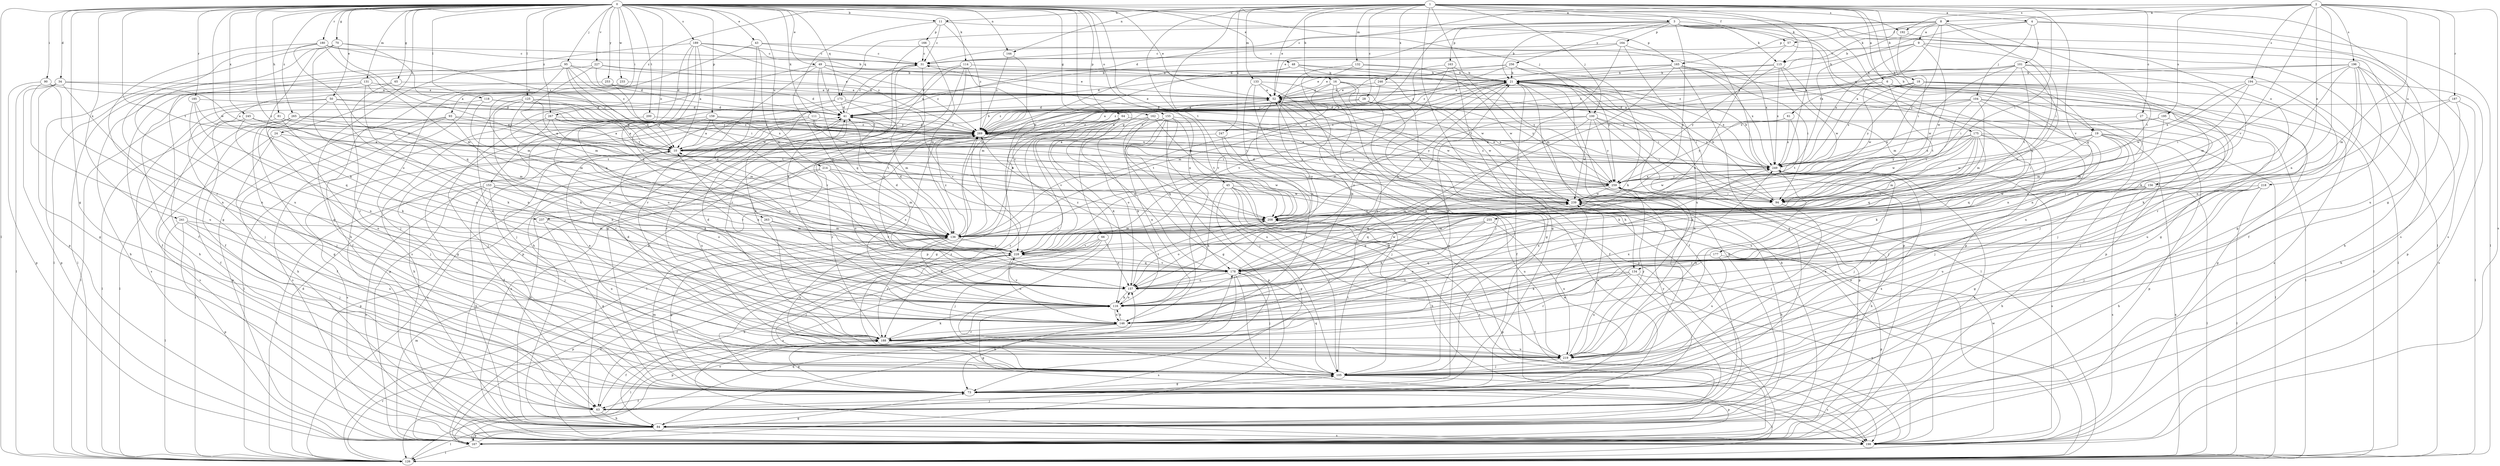 strict digraph  {
0;
1;
2;
3;
4;
6;
8;
9;
10;
11;
16;
18;
19;
21;
24;
27;
28;
31;
34;
41;
43;
45;
48;
49;
50;
52;
57;
61;
63;
64;
65;
66;
70;
73;
81;
84;
90;
93;
94;
95;
100;
101;
104;
105;
111;
114;
115;
116;
118;
125;
126;
131;
132;
133;
134;
136;
144;
146;
153;
155;
156;
157;
159;
162;
163;
164;
165;
166;
167;
173;
175;
177;
178;
180;
185;
187;
188;
189;
192;
194;
195;
196;
198;
200;
208;
214;
218;
219;
227;
228;
233;
237;
239;
241;
245;
246;
247;
249;
253;
255;
256;
259;
263;
265;
267;
269;
0 -> 11  [label=b];
0 -> 24  [label=c];
0 -> 34  [label=d];
0 -> 43  [label=e];
0 -> 45  [label=e];
0 -> 48  [label=e];
0 -> 49  [label=e];
0 -> 50  [label=e];
0 -> 52  [label=e];
0 -> 64  [label=g];
0 -> 65  [label=g];
0 -> 66  [label=g];
0 -> 70  [label=g];
0 -> 73  [label=g];
0 -> 81  [label=h];
0 -> 90  [label=i];
0 -> 93  [label=i];
0 -> 95  [label=j];
0 -> 100  [label=j];
0 -> 111  [label=k];
0 -> 114  [label=k];
0 -> 118  [label=l];
0 -> 125  [label=l];
0 -> 126  [label=l];
0 -> 131  [label=m];
0 -> 144  [label=n];
0 -> 153  [label=o];
0 -> 155  [label=o];
0 -> 156  [label=o];
0 -> 159  [label=p];
0 -> 162  [label=p];
0 -> 173  [label=q];
0 -> 180  [label=r];
0 -> 185  [label=r];
0 -> 189  [label=s];
0 -> 192  [label=s];
0 -> 200  [label=t];
0 -> 208  [label=t];
0 -> 214  [label=u];
0 -> 227  [label=v];
0 -> 233  [label=w];
0 -> 237  [label=w];
0 -> 241  [label=x];
0 -> 245  [label=x];
0 -> 253  [label=y];
0 -> 263  [label=z];
0 -> 265  [label=z];
0 -> 267  [label=z];
1 -> 3  [label=a];
1 -> 4  [label=a];
1 -> 6  [label=a];
1 -> 11  [label=b];
1 -> 16  [label=b];
1 -> 18  [label=b];
1 -> 19  [label=b];
1 -> 27  [label=c];
1 -> 28  [label=c];
1 -> 52  [label=e];
1 -> 57  [label=f];
1 -> 84  [label=h];
1 -> 94  [label=i];
1 -> 100  [label=j];
1 -> 115  [label=k];
1 -> 132  [label=m];
1 -> 133  [label=m];
1 -> 134  [label=m];
1 -> 144  [label=n];
1 -> 146  [label=n];
1 -> 208  [label=t];
1 -> 218  [label=u];
1 -> 228  [label=v];
1 -> 246  [label=x];
1 -> 247  [label=x];
1 -> 249  [label=x];
1 -> 267  [label=z];
2 -> 8  [label=a];
2 -> 41  [label=d];
2 -> 73  [label=g];
2 -> 134  [label=m];
2 -> 146  [label=n];
2 -> 156  [label=o];
2 -> 187  [label=r];
2 -> 192  [label=s];
2 -> 194  [label=s];
2 -> 195  [label=s];
2 -> 196  [label=s];
2 -> 198  [label=s];
2 -> 228  [label=v];
3 -> 19  [label=b];
3 -> 21  [label=b];
3 -> 115  [label=k];
3 -> 126  [label=l];
3 -> 163  [label=p];
3 -> 164  [label=p];
3 -> 173  [label=q];
3 -> 175  [label=q];
3 -> 177  [label=q];
3 -> 178  [label=q];
3 -> 237  [label=w];
3 -> 255  [label=y];
3 -> 256  [label=y];
4 -> 57  [label=f];
4 -> 101  [label=j];
4 -> 104  [label=j];
4 -> 126  [label=l];
4 -> 198  [label=s];
4 -> 249  [label=x];
6 -> 52  [label=e];
6 -> 61  [label=f];
6 -> 105  [label=j];
6 -> 146  [label=n];
6 -> 198  [label=s];
6 -> 208  [label=t];
6 -> 239  [label=w];
8 -> 9  [label=a];
8 -> 21  [label=b];
8 -> 31  [label=c];
8 -> 52  [label=e];
8 -> 94  [label=i];
8 -> 115  [label=k];
8 -> 165  [label=p];
8 -> 208  [label=t];
8 -> 249  [label=x];
8 -> 259  [label=y];
9 -> 21  [label=b];
9 -> 31  [label=c];
9 -> 94  [label=i];
9 -> 219  [label=u];
9 -> 239  [label=w];
9 -> 249  [label=x];
10 -> 21  [label=b];
10 -> 63  [label=f];
10 -> 198  [label=s];
10 -> 249  [label=x];
11 -> 31  [label=c];
11 -> 157  [label=o];
11 -> 165  [label=p];
11 -> 166  [label=p];
11 -> 269  [label=z];
16 -> 52  [label=e];
16 -> 63  [label=f];
16 -> 73  [label=g];
16 -> 94  [label=i];
16 -> 105  [label=j];
16 -> 188  [label=r];
16 -> 228  [label=v];
18 -> 10  [label=a];
18 -> 52  [label=e];
18 -> 73  [label=g];
18 -> 126  [label=l];
18 -> 146  [label=n];
18 -> 219  [label=u];
18 -> 249  [label=x];
18 -> 259  [label=y];
19 -> 10  [label=a];
19 -> 94  [label=i];
19 -> 105  [label=j];
19 -> 116  [label=k];
19 -> 126  [label=l];
19 -> 167  [label=p];
19 -> 178  [label=q];
19 -> 239  [label=w];
21 -> 52  [label=e];
21 -> 63  [label=f];
21 -> 94  [label=i];
21 -> 126  [label=l];
21 -> 136  [label=m];
21 -> 157  [label=o];
21 -> 188  [label=r];
21 -> 228  [label=v];
21 -> 249  [label=x];
24 -> 10  [label=a];
24 -> 63  [label=f];
24 -> 105  [label=j];
24 -> 126  [label=l];
27 -> 105  [label=j];
27 -> 136  [label=m];
27 -> 269  [label=z];
28 -> 41  [label=d];
28 -> 63  [label=f];
28 -> 239  [label=w];
28 -> 269  [label=z];
31 -> 21  [label=b];
31 -> 84  [label=h];
31 -> 157  [label=o];
31 -> 188  [label=r];
34 -> 10  [label=a];
34 -> 52  [label=e];
34 -> 73  [label=g];
34 -> 126  [label=l];
34 -> 146  [label=n];
34 -> 167  [label=p];
41 -> 31  [label=c];
41 -> 116  [label=k];
41 -> 188  [label=r];
41 -> 269  [label=z];
43 -> 31  [label=c];
43 -> 84  [label=h];
43 -> 136  [label=m];
43 -> 178  [label=q];
43 -> 249  [label=x];
45 -> 73  [label=g];
45 -> 84  [label=h];
45 -> 94  [label=i];
45 -> 105  [label=j];
45 -> 116  [label=k];
45 -> 198  [label=s];
45 -> 219  [label=u];
48 -> 21  [label=b];
48 -> 136  [label=m];
48 -> 167  [label=p];
48 -> 239  [label=w];
48 -> 259  [label=y];
49 -> 21  [label=b];
49 -> 41  [label=d];
49 -> 52  [label=e];
49 -> 178  [label=q];
49 -> 188  [label=r];
49 -> 198  [label=s];
49 -> 269  [label=z];
50 -> 10  [label=a];
50 -> 41  [label=d];
50 -> 116  [label=k];
50 -> 126  [label=l];
50 -> 198  [label=s];
50 -> 219  [label=u];
52 -> 41  [label=d];
52 -> 63  [label=f];
52 -> 157  [label=o];
52 -> 239  [label=w];
57 -> 31  [label=c];
57 -> 157  [label=o];
57 -> 167  [label=p];
61 -> 208  [label=t];
61 -> 249  [label=x];
61 -> 259  [label=y];
61 -> 269  [label=z];
63 -> 84  [label=h];
63 -> 249  [label=x];
64 -> 73  [label=g];
64 -> 105  [label=j];
64 -> 116  [label=k];
64 -> 126  [label=l];
64 -> 178  [label=q];
64 -> 188  [label=r];
64 -> 228  [label=v];
64 -> 249  [label=x];
64 -> 269  [label=z];
65 -> 52  [label=e];
65 -> 84  [label=h];
65 -> 188  [label=r];
66 -> 84  [label=h];
66 -> 105  [label=j];
66 -> 157  [label=o];
66 -> 198  [label=s];
66 -> 228  [label=v];
70 -> 10  [label=a];
70 -> 31  [label=c];
70 -> 116  [label=k];
70 -> 157  [label=o];
70 -> 167  [label=p];
70 -> 219  [label=u];
70 -> 239  [label=w];
73 -> 52  [label=e];
73 -> 63  [label=f];
73 -> 126  [label=l];
73 -> 136  [label=m];
73 -> 239  [label=w];
73 -> 259  [label=y];
81 -> 136  [label=m];
81 -> 157  [label=o];
81 -> 198  [label=s];
81 -> 269  [label=z];
84 -> 21  [label=b];
84 -> 105  [label=j];
84 -> 126  [label=l];
84 -> 167  [label=p];
84 -> 198  [label=s];
84 -> 249  [label=x];
90 -> 52  [label=e];
90 -> 146  [label=n];
90 -> 167  [label=p];
90 -> 219  [label=u];
93 -> 10  [label=a];
93 -> 84  [label=h];
93 -> 146  [label=n];
93 -> 167  [label=p];
93 -> 198  [label=s];
93 -> 269  [label=z];
94 -> 21  [label=b];
94 -> 105  [label=j];
95 -> 21  [label=b];
95 -> 41  [label=d];
95 -> 63  [label=f];
95 -> 94  [label=i];
95 -> 126  [label=l];
95 -> 136  [label=m];
95 -> 208  [label=t];
95 -> 269  [label=z];
100 -> 94  [label=i];
100 -> 116  [label=k];
100 -> 136  [label=m];
100 -> 167  [label=p];
100 -> 239  [label=w];
100 -> 249  [label=x];
100 -> 259  [label=y];
100 -> 269  [label=z];
101 -> 10  [label=a];
101 -> 21  [label=b];
101 -> 94  [label=i];
101 -> 126  [label=l];
101 -> 146  [label=n];
101 -> 208  [label=t];
101 -> 228  [label=v];
101 -> 239  [label=w];
101 -> 269  [label=z];
104 -> 10  [label=a];
104 -> 41  [label=d];
104 -> 105  [label=j];
104 -> 126  [label=l];
104 -> 136  [label=m];
104 -> 157  [label=o];
104 -> 208  [label=t];
104 -> 269  [label=z];
105 -> 73  [label=g];
105 -> 167  [label=p];
105 -> 178  [label=q];
105 -> 198  [label=s];
105 -> 208  [label=t];
105 -> 259  [label=y];
105 -> 269  [label=z];
111 -> 84  [label=h];
111 -> 94  [label=i];
111 -> 188  [label=r];
111 -> 208  [label=t];
111 -> 269  [label=z];
114 -> 21  [label=b];
114 -> 41  [label=d];
114 -> 73  [label=g];
114 -> 84  [label=h];
114 -> 167  [label=p];
114 -> 228  [label=v];
115 -> 21  [label=b];
115 -> 52  [label=e];
115 -> 136  [label=m];
115 -> 239  [label=w];
115 -> 249  [label=x];
115 -> 259  [label=y];
116 -> 10  [label=a];
116 -> 146  [label=n];
116 -> 157  [label=o];
116 -> 167  [label=p];
116 -> 198  [label=s];
116 -> 228  [label=v];
116 -> 269  [label=z];
118 -> 10  [label=a];
118 -> 41  [label=d];
118 -> 105  [label=j];
118 -> 136  [label=m];
125 -> 10  [label=a];
125 -> 41  [label=d];
125 -> 116  [label=k];
125 -> 146  [label=n];
125 -> 208  [label=t];
125 -> 228  [label=v];
125 -> 249  [label=x];
126 -> 41  [label=d];
126 -> 52  [label=e];
126 -> 178  [label=q];
126 -> 188  [label=r];
126 -> 249  [label=x];
126 -> 269  [label=z];
131 -> 52  [label=e];
131 -> 63  [label=f];
131 -> 84  [label=h];
131 -> 146  [label=n];
131 -> 269  [label=z];
132 -> 21  [label=b];
132 -> 146  [label=n];
132 -> 157  [label=o];
132 -> 239  [label=w];
133 -> 52  [label=e];
133 -> 105  [label=j];
133 -> 167  [label=p];
133 -> 208  [label=t];
133 -> 259  [label=y];
134 -> 116  [label=k];
134 -> 126  [label=l];
134 -> 157  [label=o];
134 -> 188  [label=r];
134 -> 198  [label=s];
134 -> 219  [label=u];
136 -> 41  [label=d];
136 -> 52  [label=e];
136 -> 73  [label=g];
136 -> 116  [label=k];
136 -> 188  [label=r];
136 -> 219  [label=u];
136 -> 228  [label=v];
136 -> 269  [label=z];
144 -> 136  [label=m];
144 -> 269  [label=z];
146 -> 41  [label=d];
146 -> 73  [label=g];
146 -> 116  [label=k];
146 -> 126  [label=l];
146 -> 188  [label=r];
146 -> 249  [label=x];
153 -> 84  [label=h];
153 -> 105  [label=j];
153 -> 126  [label=l];
153 -> 157  [label=o];
153 -> 198  [label=s];
153 -> 228  [label=v];
153 -> 239  [label=w];
155 -> 105  [label=j];
155 -> 116  [label=k];
155 -> 146  [label=n];
155 -> 167  [label=p];
155 -> 178  [label=q];
155 -> 198  [label=s];
155 -> 249  [label=x];
155 -> 269  [label=z];
156 -> 73  [label=g];
156 -> 84  [label=h];
156 -> 94  [label=i];
156 -> 126  [label=l];
156 -> 188  [label=r];
156 -> 198  [label=s];
157 -> 10  [label=a];
157 -> 116  [label=k];
157 -> 208  [label=t];
157 -> 239  [label=w];
159 -> 10  [label=a];
159 -> 73  [label=g];
159 -> 126  [label=l];
159 -> 228  [label=v];
159 -> 249  [label=x];
159 -> 269  [label=z];
162 -> 73  [label=g];
162 -> 94  [label=i];
162 -> 157  [label=o];
162 -> 208  [label=t];
162 -> 219  [label=u];
162 -> 259  [label=y];
162 -> 269  [label=z];
163 -> 21  [label=b];
163 -> 73  [label=g];
163 -> 136  [label=m];
163 -> 228  [label=v];
164 -> 10  [label=a];
164 -> 31  [label=c];
164 -> 167  [label=p];
164 -> 208  [label=t];
164 -> 219  [label=u];
165 -> 21  [label=b];
165 -> 52  [label=e];
165 -> 73  [label=g];
165 -> 94  [label=i];
165 -> 167  [label=p];
165 -> 228  [label=v];
165 -> 249  [label=x];
165 -> 269  [label=z];
166 -> 31  [label=c];
166 -> 116  [label=k];
166 -> 136  [label=m];
167 -> 21  [label=b];
167 -> 73  [label=g];
167 -> 126  [label=l];
167 -> 136  [label=m];
167 -> 157  [label=o];
173 -> 41  [label=d];
173 -> 105  [label=j];
173 -> 136  [label=m];
173 -> 167  [label=p];
173 -> 228  [label=v];
175 -> 10  [label=a];
175 -> 105  [label=j];
175 -> 116  [label=k];
175 -> 136  [label=m];
175 -> 146  [label=n];
175 -> 178  [label=q];
175 -> 219  [label=u];
175 -> 228  [label=v];
175 -> 239  [label=w];
175 -> 249  [label=x];
175 -> 259  [label=y];
177 -> 157  [label=o];
177 -> 167  [label=p];
177 -> 178  [label=q];
177 -> 219  [label=u];
178 -> 10  [label=a];
178 -> 21  [label=b];
178 -> 84  [label=h];
178 -> 105  [label=j];
178 -> 157  [label=o];
178 -> 198  [label=s];
178 -> 228  [label=v];
178 -> 239  [label=w];
178 -> 269  [label=z];
180 -> 31  [label=c];
180 -> 73  [label=g];
180 -> 136  [label=m];
180 -> 178  [label=q];
180 -> 188  [label=r];
180 -> 269  [label=z];
185 -> 41  [label=d];
185 -> 146  [label=n];
185 -> 178  [label=q];
185 -> 208  [label=t];
187 -> 41  [label=d];
187 -> 84  [label=h];
187 -> 116  [label=k];
187 -> 126  [label=l];
188 -> 10  [label=a];
188 -> 21  [label=b];
188 -> 63  [label=f];
188 -> 73  [label=g];
188 -> 116  [label=k];
188 -> 219  [label=u];
188 -> 249  [label=x];
188 -> 269  [label=z];
189 -> 10  [label=a];
189 -> 21  [label=b];
189 -> 31  [label=c];
189 -> 73  [label=g];
189 -> 157  [label=o];
189 -> 178  [label=q];
189 -> 228  [label=v];
189 -> 269  [label=z];
192 -> 94  [label=i];
192 -> 198  [label=s];
194 -> 52  [label=e];
194 -> 94  [label=i];
194 -> 188  [label=r];
194 -> 198  [label=s];
194 -> 239  [label=w];
194 -> 249  [label=x];
195 -> 136  [label=m];
195 -> 219  [label=u];
195 -> 249  [label=x];
195 -> 269  [label=z];
196 -> 21  [label=b];
196 -> 63  [label=f];
196 -> 73  [label=g];
196 -> 84  [label=h];
196 -> 116  [label=k];
196 -> 136  [label=m];
196 -> 146  [label=n];
196 -> 167  [label=p];
196 -> 269  [label=z];
198 -> 52  [label=e];
198 -> 208  [label=t];
198 -> 228  [label=v];
198 -> 239  [label=w];
200 -> 157  [label=o];
200 -> 269  [label=z];
208 -> 136  [label=m];
208 -> 157  [label=o];
208 -> 167  [label=p];
214 -> 84  [label=h];
214 -> 136  [label=m];
214 -> 157  [label=o];
214 -> 167  [label=p];
214 -> 239  [label=w];
214 -> 259  [label=y];
218 -> 84  [label=h];
218 -> 105  [label=j];
218 -> 126  [label=l];
218 -> 188  [label=r];
218 -> 219  [label=u];
218 -> 239  [label=w];
219 -> 21  [label=b];
219 -> 41  [label=d];
219 -> 105  [label=j];
219 -> 239  [label=w];
219 -> 259  [label=y];
219 -> 269  [label=z];
227 -> 21  [label=b];
227 -> 41  [label=d];
227 -> 52  [label=e];
227 -> 126  [label=l];
227 -> 136  [label=m];
228 -> 41  [label=d];
228 -> 63  [label=f];
228 -> 105  [label=j];
228 -> 146  [label=n];
228 -> 167  [label=p];
228 -> 178  [label=q];
233 -> 52  [label=e];
233 -> 63  [label=f];
233 -> 105  [label=j];
237 -> 73  [label=g];
237 -> 136  [label=m];
237 -> 219  [label=u];
239 -> 41  [label=d];
239 -> 84  [label=h];
239 -> 178  [label=q];
239 -> 208  [label=t];
241 -> 105  [label=j];
241 -> 126  [label=l];
241 -> 136  [label=m];
241 -> 167  [label=p];
241 -> 219  [label=u];
245 -> 10  [label=a];
245 -> 116  [label=k];
245 -> 126  [label=l];
245 -> 269  [label=z];
246 -> 52  [label=e];
246 -> 167  [label=p];
246 -> 269  [label=z];
247 -> 10  [label=a];
247 -> 105  [label=j];
247 -> 188  [label=r];
249 -> 21  [label=b];
249 -> 105  [label=j];
249 -> 198  [label=s];
249 -> 219  [label=u];
249 -> 239  [label=w];
249 -> 259  [label=y];
249 -> 269  [label=z];
253 -> 41  [label=d];
253 -> 52  [label=e];
253 -> 63  [label=f];
253 -> 239  [label=w];
255 -> 116  [label=k];
255 -> 136  [label=m];
255 -> 178  [label=q];
255 -> 219  [label=u];
256 -> 10  [label=a];
256 -> 21  [label=b];
256 -> 41  [label=d];
256 -> 116  [label=k];
256 -> 259  [label=y];
256 -> 269  [label=z];
259 -> 31  [label=c];
259 -> 52  [label=e];
259 -> 84  [label=h];
259 -> 94  [label=i];
259 -> 136  [label=m];
259 -> 178  [label=q];
259 -> 239  [label=w];
259 -> 249  [label=x];
259 -> 269  [label=z];
263 -> 136  [label=m];
263 -> 188  [label=r];
263 -> 228  [label=v];
265 -> 10  [label=a];
265 -> 63  [label=f];
265 -> 73  [label=g];
265 -> 105  [label=j];
265 -> 126  [label=l];
265 -> 208  [label=t];
265 -> 269  [label=z];
267 -> 10  [label=a];
267 -> 105  [label=j];
267 -> 136  [label=m];
267 -> 157  [label=o];
267 -> 208  [label=t];
267 -> 269  [label=z];
269 -> 10  [label=a];
269 -> 21  [label=b];
269 -> 41  [label=d];
269 -> 198  [label=s];
269 -> 219  [label=u];
269 -> 259  [label=y];
}
